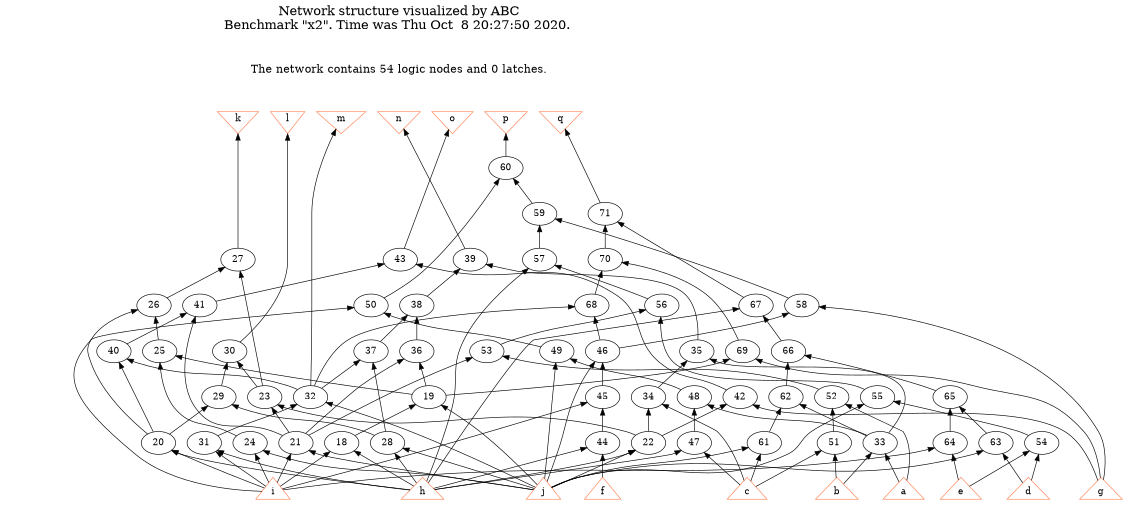 # Network structure generated by ABC

digraph network {
size = "7.5,10";
center = true;
edge [dir = back];

{
  node [shape = plaintext];
  edge [style = invis];
  LevelTitle1 [label=""];
  LevelTitle2 [label=""];
  Level8 [label = ""];
  Level7 [label = ""];
  Level6 [label = ""];
  Level5 [label = ""];
  Level4 [label = ""];
  Level3 [label = ""];
  Level2 [label = ""];
  Level1 [label = ""];
  Level0 [label = ""];
  LevelTitle1 ->  LevelTitle2 ->  Level8 ->  Level7 ->  Level6 ->  Level5 ->  Level4 ->  Level3 ->  Level2 ->  Level1 ->  Level0;
}

{
  rank = same;
  LevelTitle1;
  title1 [shape=plaintext,
          fontsize=20,
          fontname = "Times-Roman",
          label="Network structure visualized by ABC\nBenchmark \"x2\". Time was Thu Oct  8 20:27:50 2020. "
         ];
}

{
  rank = same;
  LevelTitle2;
  title2 [shape=plaintext,
          fontsize=18,
          fontname = "Times-Roman",
          label="The network contains 54 logic nodes and 0 latches.\n"
         ];
}

{
  rank = same;
  Level8;
  Node11 [label = "k", shape = invtriangle, color = coral, fillcolor = coral];
  Node12 [label = "l", shape = invtriangle, color = coral, fillcolor = coral];
  Node13 [label = "m", shape = invtriangle, color = coral, fillcolor = coral];
  Node14 [label = "n", shape = invtriangle, color = coral, fillcolor = coral];
  Node15 [label = "o", shape = invtriangle, color = coral, fillcolor = coral];
  Node16 [label = "p", shape = invtriangle, color = coral, fillcolor = coral];
  Node17 [label = "q", shape = invtriangle, color = coral, fillcolor = coral];
}

{
  rank = same;
  Level7;
  Node60 [label = "60\n", shape = ellipse];
}

{
  rank = same;
  Level6;
  Node59 [label = "59\n", shape = ellipse];
  Node71 [label = "71\n", shape = ellipse];
}

{
  rank = same;
  Level5;
  Node27 [label = "27\n", shape = ellipse];
  Node39 [label = "39\n", shape = ellipse];
  Node43 [label = "43\n", shape = ellipse];
  Node57 [label = "57\n", shape = ellipse];
  Node70 [label = "70\n", shape = ellipse];
}

{
  rank = same;
  Level4;
  Node26 [label = "26\n", shape = ellipse];
  Node38 [label = "38\n", shape = ellipse];
  Node41 [label = "41\n", shape = ellipse];
  Node50 [label = "50\n", shape = ellipse];
  Node56 [label = "56\n", shape = ellipse];
  Node58 [label = "58\n", shape = ellipse];
  Node67 [label = "67\n", shape = ellipse];
  Node68 [label = "68\n", shape = ellipse];
}

{
  rank = same;
  Level3;
  Node25 [label = "25\n", shape = ellipse];
  Node30 [label = "30\n", shape = ellipse];
  Node35 [label = "35\n", shape = ellipse];
  Node36 [label = "36\n", shape = ellipse];
  Node37 [label = "37\n", shape = ellipse];
  Node40 [label = "40\n", shape = ellipse];
  Node46 [label = "46\n", shape = ellipse];
  Node49 [label = "49\n", shape = ellipse];
  Node53 [label = "53\n", shape = ellipse];
  Node66 [label = "66\n", shape = ellipse];
  Node69 [label = "69\n", shape = ellipse];
}

{
  rank = same;
  Level2;
  Node19 [label = "19\n", shape = ellipse];
  Node23 [label = "23\n", shape = ellipse];
  Node29 [label = "29\n", shape = ellipse];
  Node32 [label = "32\n", shape = ellipse];
  Node34 [label = "34\n", shape = ellipse];
  Node42 [label = "42\n", shape = ellipse];
  Node45 [label = "45\n", shape = ellipse];
  Node48 [label = "48\n", shape = ellipse];
  Node52 [label = "52\n", shape = ellipse];
  Node55 [label = "55\n", shape = ellipse];
  Node62 [label = "62\n", shape = ellipse];
  Node65 [label = "65\n", shape = ellipse];
}

{
  rank = same;
  Level1;
  Node18 [label = "18\n", shape = ellipse];
  Node20 [label = "20\n", shape = ellipse];
  Node21 [label = "21\n", shape = ellipse];
  Node22 [label = "22\n", shape = ellipse];
  Node24 [label = "24\n", shape = ellipse];
  Node28 [label = "28\n", shape = ellipse];
  Node31 [label = "31\n", shape = ellipse];
  Node33 [label = "33\n", shape = ellipse];
  Node44 [label = "44\n", shape = ellipse];
  Node47 [label = "47\n", shape = ellipse];
  Node51 [label = "51\n", shape = ellipse];
  Node54 [label = "54\n", shape = ellipse];
  Node61 [label = "61\n", shape = ellipse];
  Node63 [label = "63\n", shape = ellipse];
  Node64 [label = "64\n", shape = ellipse];
}

{
  rank = same;
  Level0;
  Node1 [label = "a", shape = triangle, color = coral, fillcolor = coral];
  Node2 [label = "b", shape = triangle, color = coral, fillcolor = coral];
  Node3 [label = "c", shape = triangle, color = coral, fillcolor = coral];
  Node4 [label = "d", shape = triangle, color = coral, fillcolor = coral];
  Node5 [label = "e", shape = triangle, color = coral, fillcolor = coral];
  Node6 [label = "f", shape = triangle, color = coral, fillcolor = coral];
  Node7 [label = "g", shape = triangle, color = coral, fillcolor = coral];
  Node8 [label = "h", shape = triangle, color = coral, fillcolor = coral];
  Node9 [label = "i", shape = triangle, color = coral, fillcolor = coral];
  Node10 [label = "j", shape = triangle, color = coral, fillcolor = coral];
}

title1 -> title2 [style = invis];
title2 -> Node11 [style = invis];
title2 -> Node12 [style = invis];
title2 -> Node13 [style = invis];
title2 -> Node14 [style = invis];
title2 -> Node15 [style = invis];
title2 -> Node16 [style = invis];
title2 -> Node17 [style = invis];
Node11 -> Node12 [style = invis];
Node12 -> Node13 [style = invis];
Node13 -> Node14 [style = invis];
Node14 -> Node15 [style = invis];
Node15 -> Node16 [style = invis];
Node16 -> Node17 [style = invis];
Node11 -> Node27 [style = solid];
Node12 -> Node30 [style = solid];
Node13 -> Node32 [style = solid];
Node14 -> Node39 [style = solid];
Node15 -> Node43 [style = solid];
Node16 -> Node60 [style = solid];
Node17 -> Node71 [style = solid];
Node18 -> Node8 [style = solid];
Node18 -> Node9 [style = solid];
Node19 -> Node10 [style = solid];
Node19 -> Node18 [style = solid];
Node20 -> Node8 [style = solid];
Node20 -> Node9 [style = solid];
Node21 -> Node9 [style = solid];
Node21 -> Node10 [style = solid];
Node22 -> Node8 [style = solid];
Node22 -> Node10 [style = solid];
Node23 -> Node21 [style = solid];
Node23 -> Node22 [style = solid];
Node24 -> Node9 [style = solid];
Node24 -> Node10 [style = solid];
Node25 -> Node19 [style = solid];
Node25 -> Node24 [style = solid];
Node26 -> Node20 [style = solid];
Node26 -> Node25 [style = solid];
Node27 -> Node23 [style = solid];
Node27 -> Node26 [style = solid];
Node28 -> Node8 [style = solid];
Node28 -> Node10 [style = solid];
Node29 -> Node20 [style = solid];
Node29 -> Node28 [style = solid];
Node30 -> Node23 [style = solid];
Node30 -> Node29 [style = solid];
Node31 -> Node8 [style = solid];
Node31 -> Node9 [style = solid];
Node32 -> Node10 [style = solid];
Node32 -> Node31 [style = solid];
Node33 -> Node1 [style = solid];
Node33 -> Node2 [style = solid];
Node34 -> Node3 [style = solid];
Node34 -> Node22 [style = solid];
Node35 -> Node33 [style = solid];
Node35 -> Node34 [style = solid];
Node36 -> Node19 [style = solid];
Node36 -> Node21 [style = solid];
Node37 -> Node28 [style = solid];
Node37 -> Node32 [style = solid];
Node38 -> Node36 [style = solid];
Node38 -> Node37 [style = solid];
Node39 -> Node35 [style = solid];
Node39 -> Node38 [style = solid];
Node40 -> Node20 [style = solid];
Node40 -> Node32 [style = solid];
Node41 -> Node21 [style = solid];
Node41 -> Node40 [style = solid];
Node42 -> Node7 [style = solid];
Node42 -> Node22 [style = solid];
Node43 -> Node41 [style = solid];
Node43 -> Node42 [style = solid];
Node44 -> Node6 [style = solid];
Node44 -> Node8 [style = solid];
Node45 -> Node9 [style = solid];
Node45 -> Node44 [style = solid];
Node46 -> Node10 [style = solid];
Node46 -> Node45 [style = solid];
Node47 -> Node3 [style = solid];
Node47 -> Node8 [style = solid];
Node48 -> Node33 [style = solid];
Node48 -> Node47 [style = solid];
Node49 -> Node10 [style = solid];
Node49 -> Node48 [style = solid];
Node50 -> Node9 [style = solid];
Node50 -> Node49 [style = solid];
Node51 -> Node2 [style = solid];
Node51 -> Node3 [style = solid];
Node52 -> Node1 [style = solid];
Node52 -> Node51 [style = solid];
Node53 -> Node21 [style = solid];
Node53 -> Node52 [style = solid];
Node54 -> Node4 [style = solid];
Node54 -> Node5 [style = solid];
Node55 -> Node10 [style = solid];
Node55 -> Node54 [style = solid];
Node56 -> Node53 [style = solid];
Node56 -> Node55 [style = solid];
Node57 -> Node8 [style = solid];
Node57 -> Node56 [style = solid];
Node58 -> Node7 [style = solid];
Node58 -> Node46 [style = solid];
Node59 -> Node57 [style = solid];
Node59 -> Node58 [style = solid];
Node60 -> Node50 [style = solid];
Node60 -> Node59 [style = solid];
Node61 -> Node3 [style = solid];
Node61 -> Node10 [style = solid];
Node62 -> Node33 [style = solid];
Node62 -> Node61 [style = solid];
Node63 -> Node4 [style = solid];
Node63 -> Node10 [style = solid];
Node64 -> Node5 [style = solid];
Node64 -> Node9 [style = solid];
Node65 -> Node63 [style = solid];
Node65 -> Node64 [style = solid];
Node66 -> Node62 [style = solid];
Node66 -> Node65 [style = solid];
Node67 -> Node8 [style = solid];
Node67 -> Node66 [style = solid];
Node68 -> Node32 [style = solid];
Node68 -> Node46 [style = solid];
Node69 -> Node7 [style = solid];
Node69 -> Node19 [style = solid];
Node70 -> Node68 [style = solid];
Node70 -> Node69 [style = solid];
Node71 -> Node67 [style = solid];
Node71 -> Node70 [style = solid];
}

